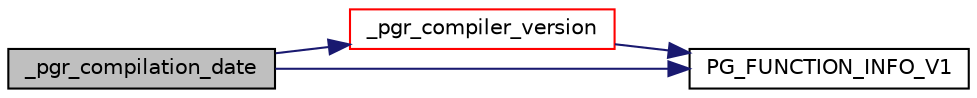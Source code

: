 digraph "_pgr_compilation_date"
{
  edge [fontname="Helvetica",fontsize="10",labelfontname="Helvetica",labelfontsize="10"];
  node [fontname="Helvetica",fontsize="10",shape=record];
  rankdir="LR";
  Node20 [label="_pgr_compilation_date",height=0.2,width=0.4,color="black", fillcolor="grey75", style="filled", fontcolor="black"];
  Node20 -> Node21 [color="midnightblue",fontsize="10",style="solid",fontname="Helvetica"];
  Node21 [label="_pgr_compiler_version",height=0.2,width=0.4,color="red", fillcolor="white", style="filled",URL="$__version_8c.html#aedbf88b79d861d9cca49480bf92e1f3f"];
  Node21 -> Node22 [color="midnightblue",fontsize="10",style="solid",fontname="Helvetica"];
  Node22 [label="PG_FUNCTION_INFO_V1",height=0.2,width=0.4,color="black", fillcolor="white", style="filled",URL="$__version_8c.html#ae1dda247b26ab9bba7d2f3331121f03f"];
  Node20 -> Node22 [color="midnightblue",fontsize="10",style="solid",fontname="Helvetica"];
}
